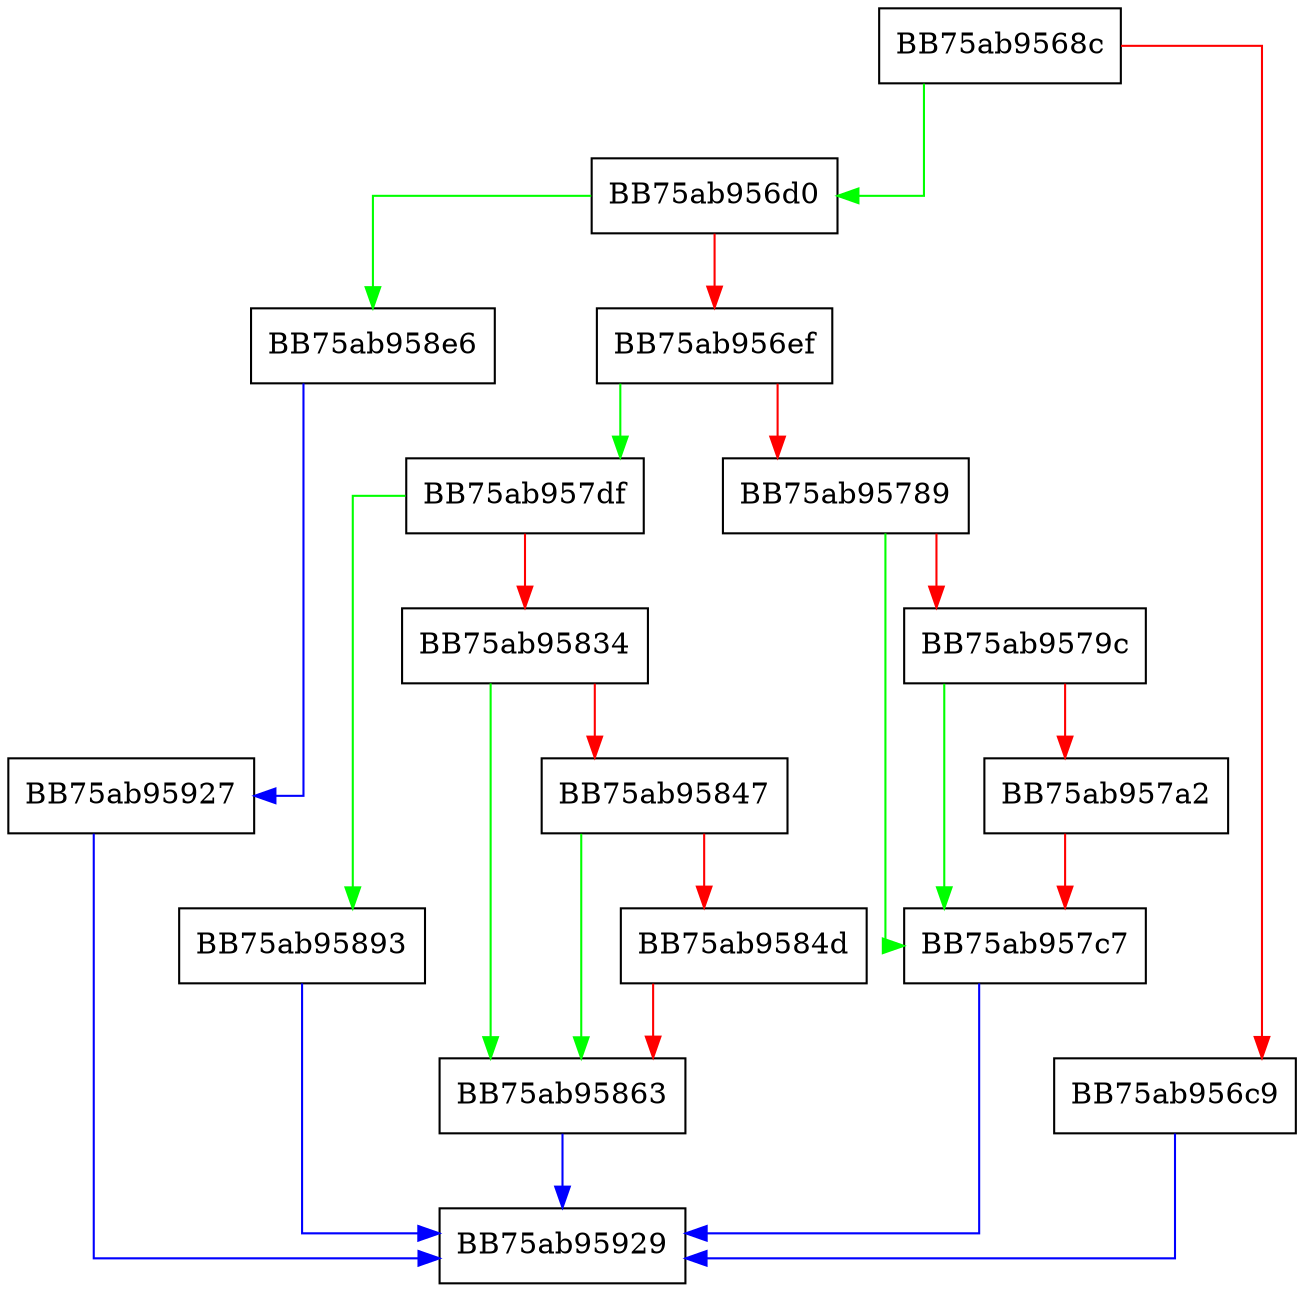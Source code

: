 digraph CmdSearchBase64EncodedPowershell {
  node [shape="box"];
  graph [splines=ortho];
  BB75ab9568c -> BB75ab956d0 [color="green"];
  BB75ab9568c -> BB75ab956c9 [color="red"];
  BB75ab956c9 -> BB75ab95929 [color="blue"];
  BB75ab956d0 -> BB75ab958e6 [color="green"];
  BB75ab956d0 -> BB75ab956ef [color="red"];
  BB75ab956ef -> BB75ab957df [color="green"];
  BB75ab956ef -> BB75ab95789 [color="red"];
  BB75ab95789 -> BB75ab957c7 [color="green"];
  BB75ab95789 -> BB75ab9579c [color="red"];
  BB75ab9579c -> BB75ab957c7 [color="green"];
  BB75ab9579c -> BB75ab957a2 [color="red"];
  BB75ab957a2 -> BB75ab957c7 [color="red"];
  BB75ab957c7 -> BB75ab95929 [color="blue"];
  BB75ab957df -> BB75ab95893 [color="green"];
  BB75ab957df -> BB75ab95834 [color="red"];
  BB75ab95834 -> BB75ab95863 [color="green"];
  BB75ab95834 -> BB75ab95847 [color="red"];
  BB75ab95847 -> BB75ab95863 [color="green"];
  BB75ab95847 -> BB75ab9584d [color="red"];
  BB75ab9584d -> BB75ab95863 [color="red"];
  BB75ab95863 -> BB75ab95929 [color="blue"];
  BB75ab95893 -> BB75ab95929 [color="blue"];
  BB75ab958e6 -> BB75ab95927 [color="blue"];
  BB75ab95927 -> BB75ab95929 [color="blue"];
}